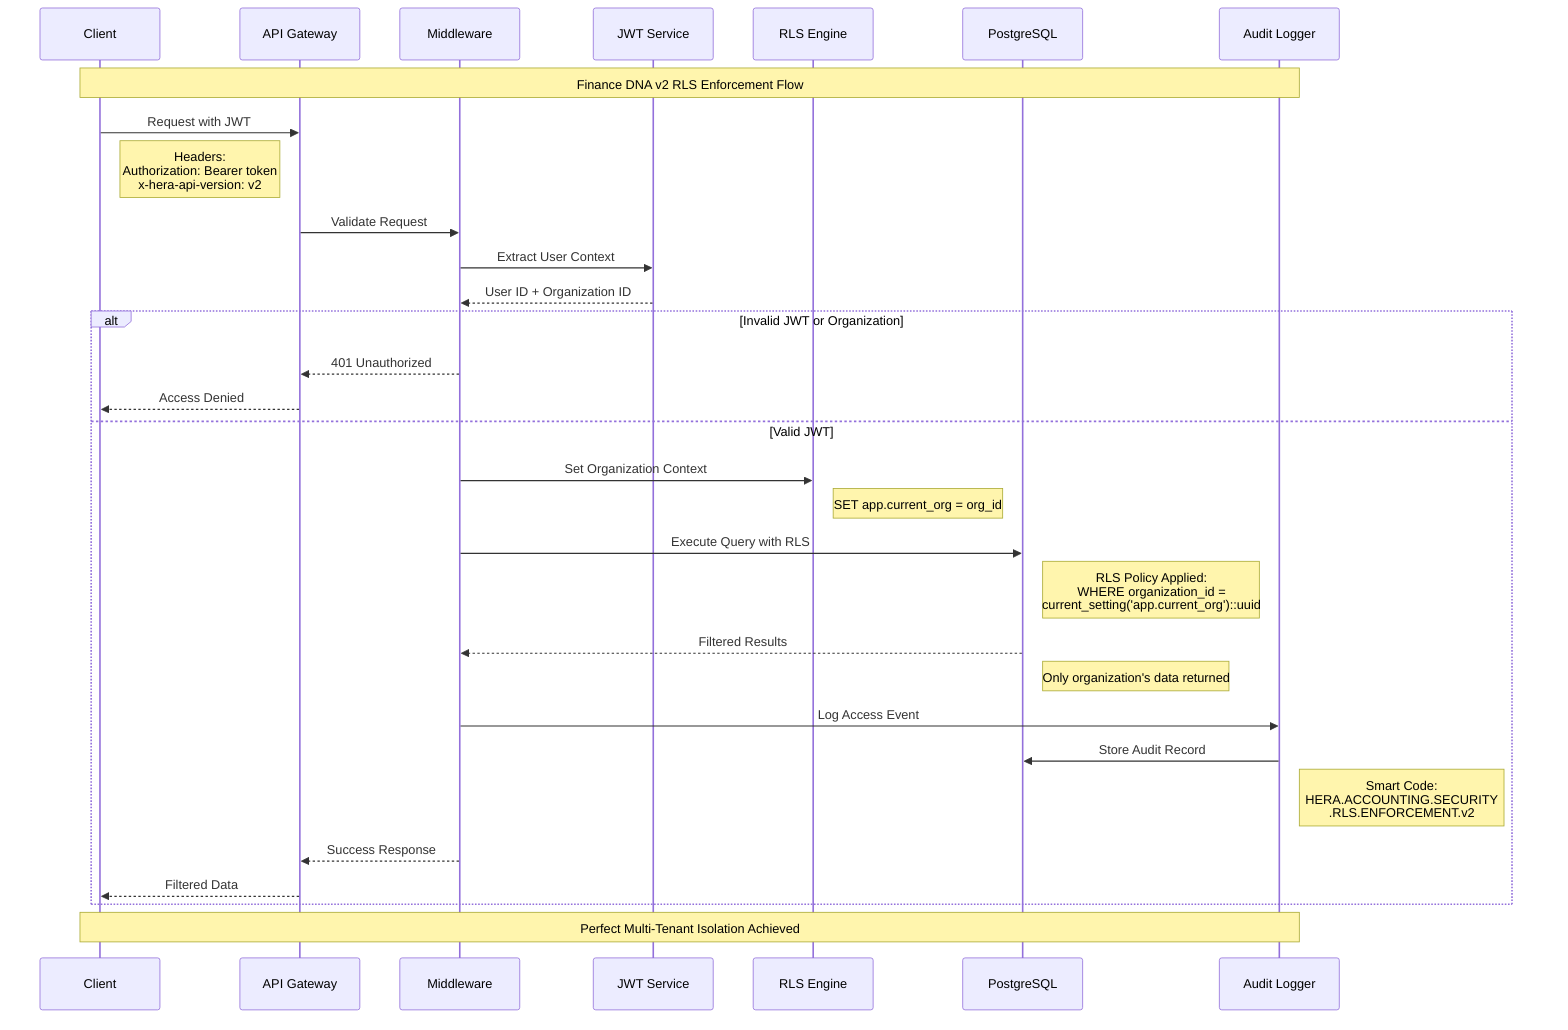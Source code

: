 sequenceDiagram
    participant Client
    participant API as API Gateway
    participant MW as Middleware
    participant JWT as JWT Service
    participant RLS as RLS Engine
    participant DB as PostgreSQL
    participant AUDIT as Audit Logger
    
    Note over Client,AUDIT: Finance DNA v2 RLS Enforcement Flow
    
    Client->>API: Request with JWT
    Note right of Client: Headers:<br/>Authorization: Bearer token<br/>x-hera-api-version: v2
    
    API->>MW: Validate Request
    MW->>JWT: Extract User Context
    JWT-->>MW: User ID + Organization ID
    
    alt Invalid JWT or Organization
        MW-->>API: 401 Unauthorized
        API-->>Client: Access Denied
    else Valid JWT
        MW->>RLS: Set Organization Context
        Note right of RLS: SET app.current_org = org_id
        
        MW->>DB: Execute Query with RLS
        Note right of DB: RLS Policy Applied:<br/>WHERE organization_id = <br/>current_setting('app.current_org')::uuid
        
        DB-->>MW: Filtered Results
        Note right of DB: Only organization's data returned
        
        MW->>AUDIT: Log Access Event
        AUDIT->>DB: Store Audit Record
        Note right of AUDIT: Smart Code:<br/>HERA.ACCOUNTING.SECURITY<br/>.RLS.ENFORCEMENT.v2
        
        MW-->>API: Success Response
        API-->>Client: Filtered Data
    end
    
    Note over Client,AUDIT: Perfect Multi-Tenant Isolation Achieved